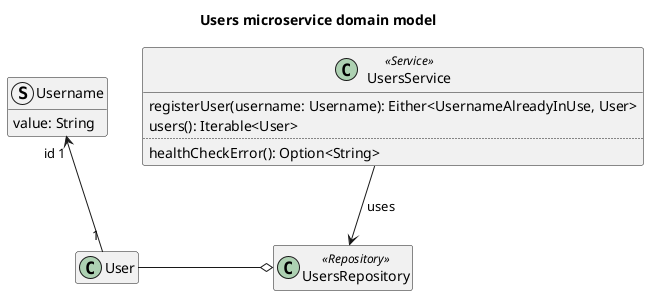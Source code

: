 @startuml users-microservice-domain-model

title Users microservice domain model

class User {}

struct Username {
    value: String
}
User "1" -u-> "id 1" Username

class UsersRepository <<Repository>>
UsersRepository o-l- User

class UsersService <<Service>> {
    registerUser(username: Username): Either<UsernameAlreadyInUse, User>
    users(): Iterable<User>
    ..
    healthCheckError(): Option<String>
}

UsersService --> UsersRepository : "uses"

hide empty members

@enduml

